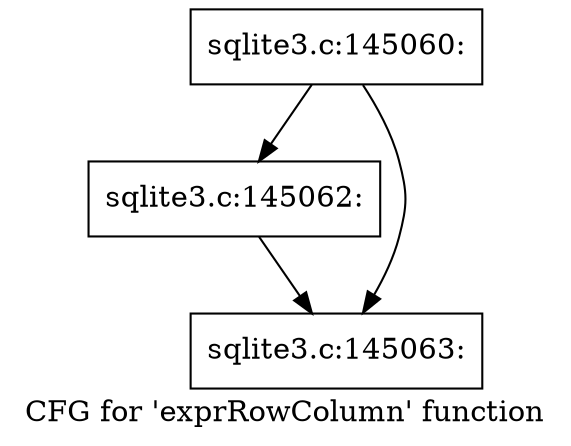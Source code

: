 digraph "CFG for 'exprRowColumn' function" {
	label="CFG for 'exprRowColumn' function";

	Node0x55c0f9efe510 [shape=record,label="{sqlite3.c:145060:}"];
	Node0x55c0f9efe510 -> Node0x55c0f9f19630;
	Node0x55c0f9efe510 -> Node0x55c0f9f19680;
	Node0x55c0f9f19630 [shape=record,label="{sqlite3.c:145062:}"];
	Node0x55c0f9f19630 -> Node0x55c0f9f19680;
	Node0x55c0f9f19680 [shape=record,label="{sqlite3.c:145063:}"];
}
